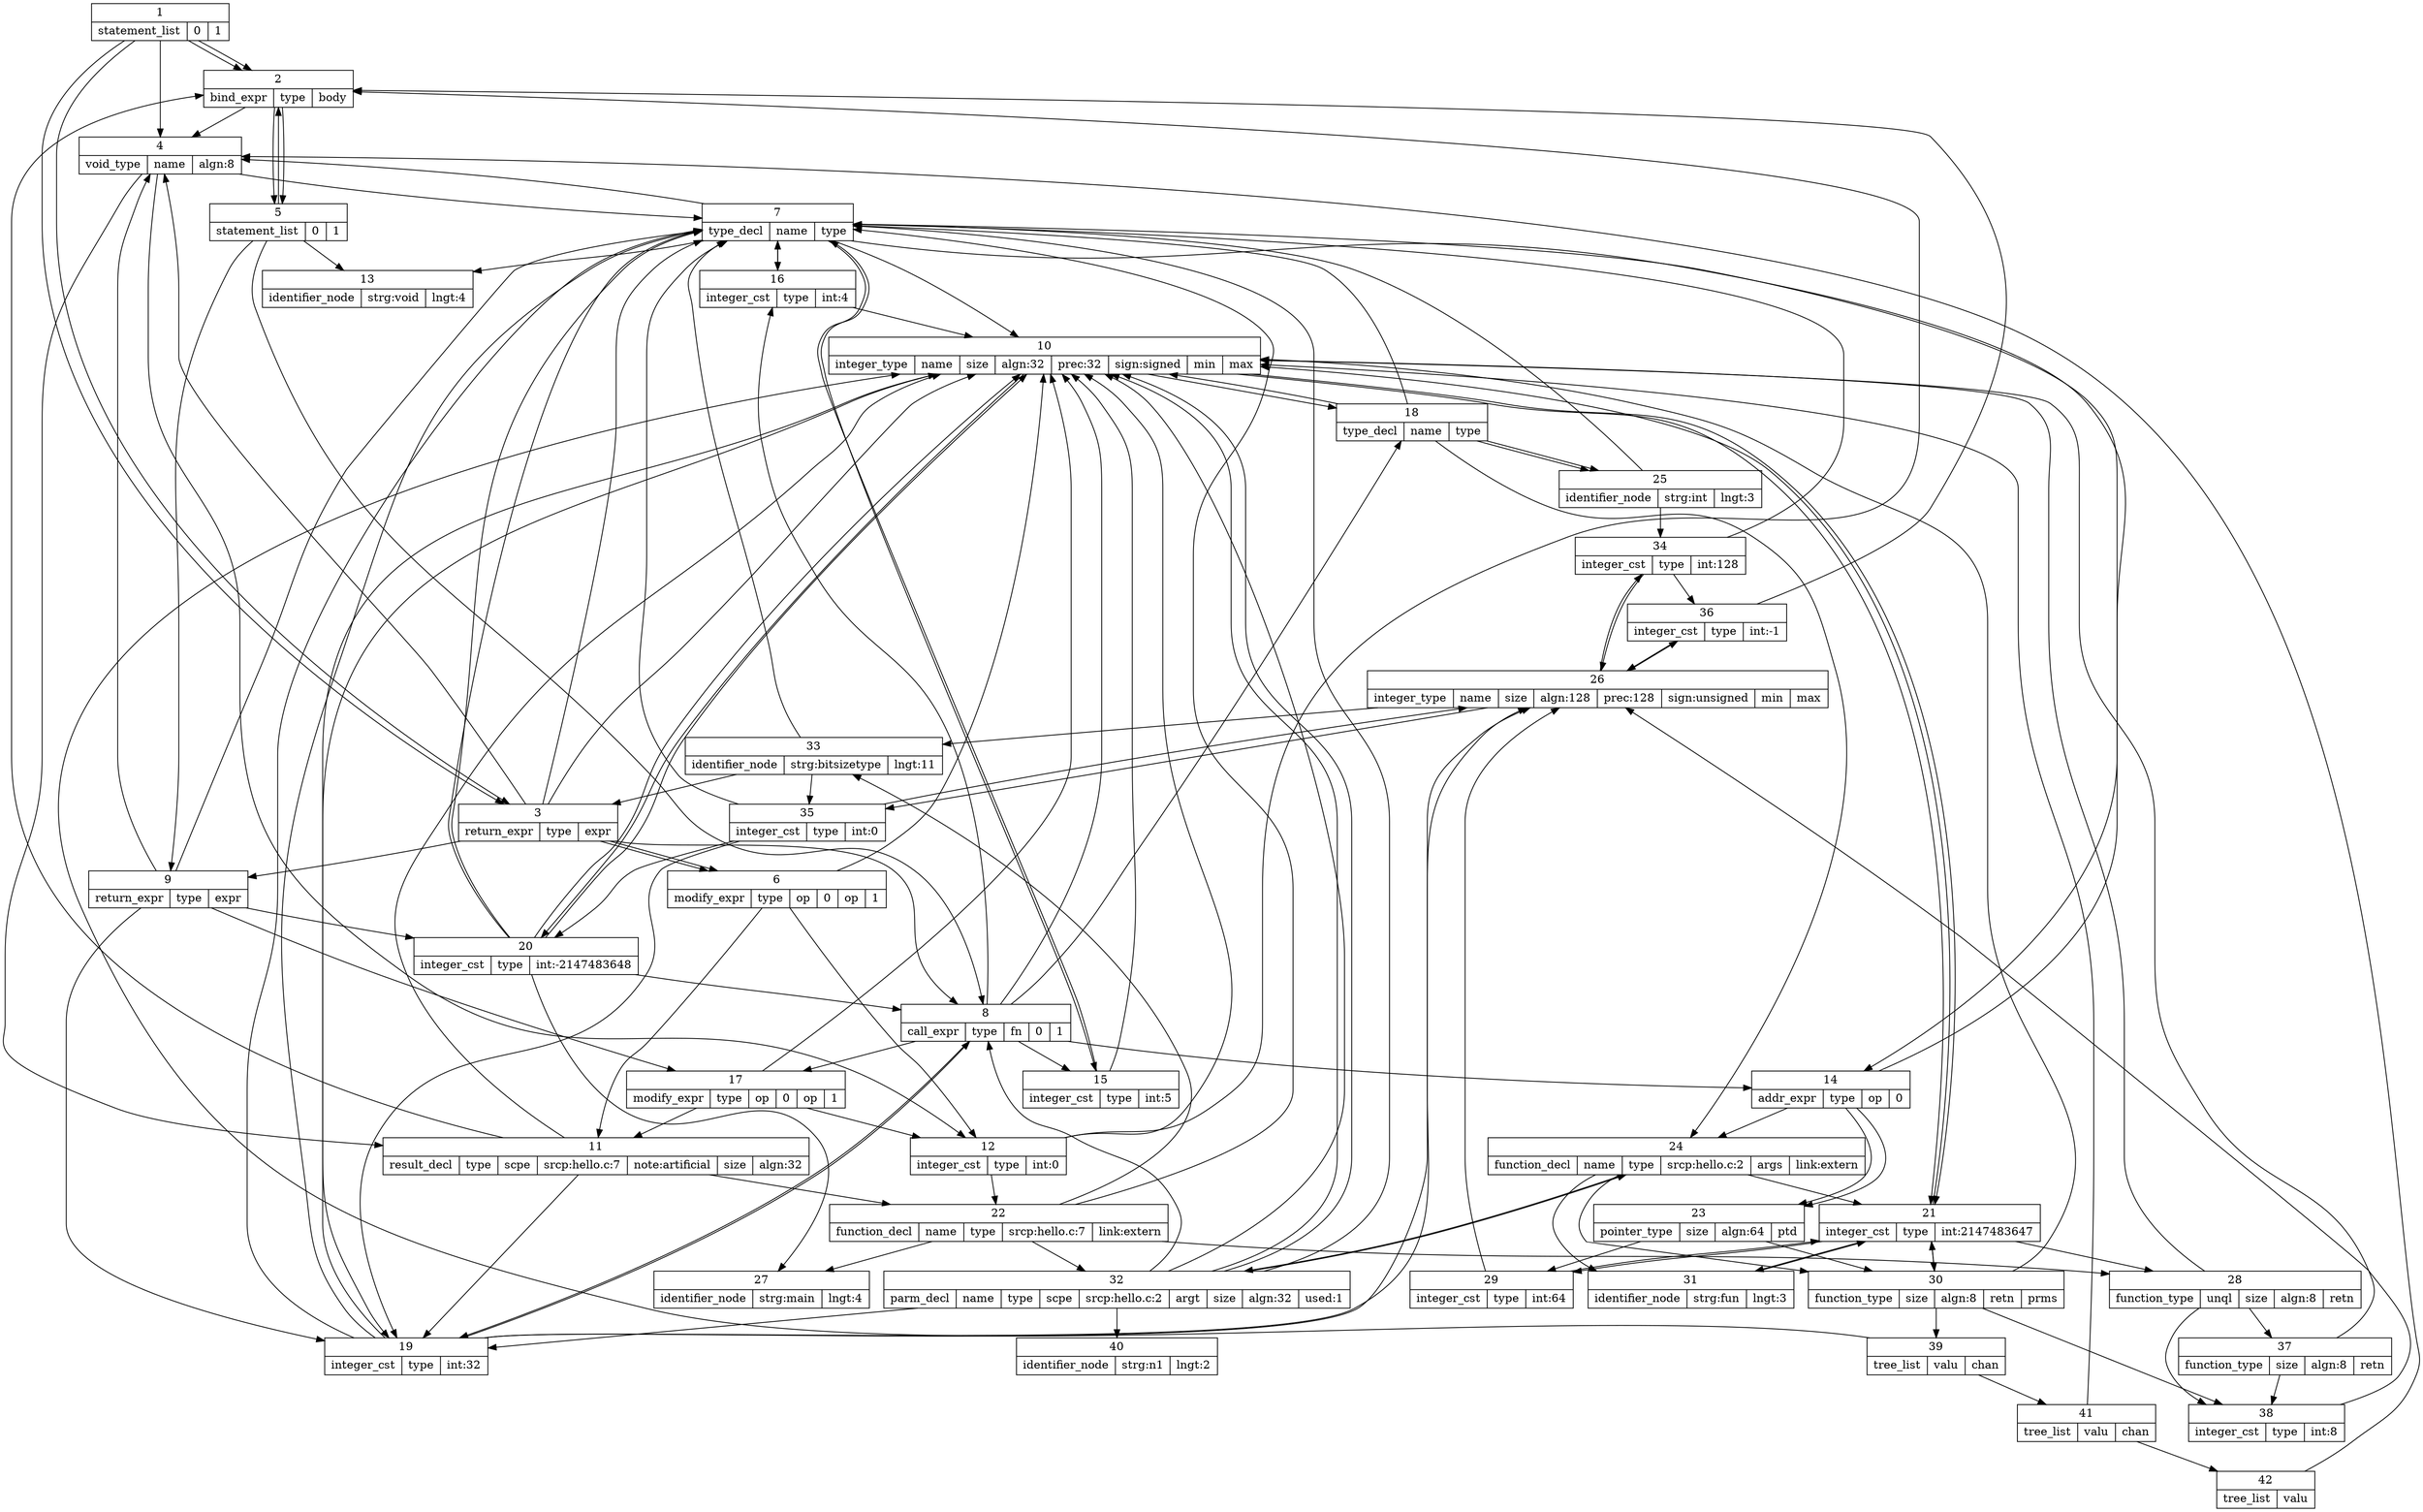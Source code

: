 digraph G {
 node [shape = record]; 
1 [label = "{1 | {bind_expr | type  | vars  | body }}"];
 1:type -> 2;
 1:vars -> 3;
 1:body -> 4; 
2 [label = "{2 | {void_type | name  | algn:8}}"];
 2:name -> 5; 
3 [label = "{3 | {var_decl | name  | type  | scpe  | srcp:hello.c:3 | init  | size  | algn:32 | used:1}}"];
 3:name -> 6;
 3:type -> 7;
 3:scpe -> 8;
 3:init -> 9;
 3:size -> 10; 
4 [label = "{4 | {statement_list | 0  | 1 }}"];
 4:0 -> 11;
 4:1 -> 12; 
5 [label = "{5 | {type_decl | name  | type }}"];
 5:name -> 13;
 5:type -> 2; 
6 [label = "{6 | {identifier_node | strg:temp | lngt:4}}"]; 
7 [label = "{7 | {integer_type | name  | size  | algn:32 | prec:32 | sign:signed | min  | max }}"];
 7:name -> 14;
 7:size -> 10;
 7:min -> 15;
 7:max -> 16; 
8 [label = "{8 | {function_decl | name  | type  | srcp:hello.c:2 | args  | link:extern}}"];
 8:name -> 17;
 8:type -> 18;
 8:args -> 19; 
9 [label = "{9 | {trunc_mod_expr | type  | op | 0  | op | 1 }}"];
 9:type -> 7;
 9:0 -> 20;
 9:1 -> 19; 
10 [label = "{10 | {integer_cst | type  | int:32}}"];
 10:type -> 21; 
11 [label = "{11 | {decl_expr | type }}"];
 11:type -> 2; 
12 [label = "{12 | {return_expr | type  | expr }}"];
 12:type -> 2;
 12:expr -> 22; 
13 [label = "{13 | {identifier_node | strg:void | lngt:4}}"]; 
14 [label = "{14 | {type_decl | name  | type }}"];
 14:name -> 23;
 14:type -> 7; 
15 [label = "{15 | {integer_cst | type  | int:-2147483648}}"];
 15:type -> 7; 
16 [label = "{16 | {integer_cst | type  | int:2147483647}}"];
 16:type -> 7; 
17 [label = "{17 | {identifier_node | strg:fun | lngt:3}}"]; 
18 [label = "{18 | {function_type | size  | algn:8 | retn  | prms }}"];
 18:size -> 24;
 18:retn -> 7;
 18:prms -> 25; 
19 [label = "{19 | {parm_decl | name  | type  | scpe  | srcp:hello.c:2 | argt  | size  | algn:32 | used:1}}"];
 19:name -> 26;
 19:type -> 7;
 19:scpe -> 8;
 19:argt -> 7;
 19:size -> 10; 
20 [label = "{20 | {parm_decl | name  | type  | scpe  | srcp:hello.c:2 | argt  | size  | algn:32 | used:1}}"];
 20:name -> 27;
 20:type -> 7;
 20:scpe -> 8;
 20:argt -> 7;
 20:size -> 10; 
21 [label = "{21 | {integer_type | name  | size  | algn:128 | prec:128 | sign:unsigned | min  | max }}"];
 21:name -> 28;
 21:size -> 29;
 21:min -> 30;
 21:max -> 31; 
22 [label = "{22 | {modify_expr | type  | op | 0  | op | 1 }}"];
 22:type -> 7;
 22:0 -> 32;
 22:1 -> 33; 
23 [label = "{23 | {identifier_node | strg:int | lngt:3}}"]; 
24 [label = "{24 | {integer_cst | type  | int:8}}"];
 24:type -> 21; 
25 [label = "{25 | {tree_list | valu  | chan }}"];
 25:valu -> 7;
 25:chan -> 34; 
26 [label = "{26 | {identifier_node | strg:n1 | lngt:2}}"]; 
27 [label = "{27 | {identifier_node | strg:n2 | lngt:2}}"]; 
28 [label = "{28 | {identifier_node | strg:bitsizetype | lngt:11}}"]; 
29 [label = "{29 | {integer_cst | type  | int:128}}"];
 29:type -> 21; 
30 [label = "{30 | {integer_cst | type  | int:0}}"];
 30:type -> 21; 
31 [label = "{31 | {integer_cst | type  | int:-1}}"];
 31:type -> 21; 
32 [label = "{32 | {result_decl | type  | scpe  | srcp:hello.c:2 | note:artificial | size  | algn:32}}"];
 32:type -> 7;
 32:scpe -> 8;
 32:size -> 10; 
33 [label = "{33 | {plus_expr | type  | op | 0  | op | 1 }}"];
 33:type -> 7;
 33:0 -> 35;
 33:1 -> 3; 
34 [label = "{34 | {tree_list | valu  | chan }}"];
 34:valu -> 7;
 34:chan -> 36; 
35 [label = "{35 | {mult_expr | type  | op | 0  | op | 1 }}"];
 35:type -> 7;
 35:0 -> 20;
 35:1 -> 19; 
36 [label = "{36 | {tree_list | valu }}"];
 36:valu -> 2; 
1 [label = "{1 | {statement_list | 0  | 1 }}"];
 1:0 -> 2;
 1:1 -> 3; 
2 [label = "{2 | {bind_expr | type  | body }}"];
 2:type -> 4;
 2:body -> 5; 
3 [label = "{3 | {return_expr | type  | expr }}"];
 3:type -> 4;
 3:expr -> 6; 
4 [label = "{4 | {void_type | name  | algn:8}}"];
 4:name -> 7; 
5 [label = "{5 | {statement_list | 0  | 1 }}"];
 5:0 -> 8;
 5:1 -> 9; 
6 [label = "{6 | {modify_expr | type  | op | 0  | op | 1 }}"];
 6:type -> 10;
 6:0 -> 11;
 6:1 -> 12; 
7 [label = "{7 | {type_decl | name  | type }}"];
 7:name -> 13;
 7:type -> 4; 
8 [label = "{8 | {call_expr | type  | fn  | 0  | 1 }}"];
 8:type -> 10;
 8:fn -> 14;
 8:0 -> 15;
 8:1 -> 16; 
9 [label = "{9 | {return_expr | type  | expr }}"];
 9:type -> 4;
 9:expr -> 17; 
10 [label = "{10 | {integer_type | name  | size  | algn:32 | prec:32 | sign:signed | min  | max }}"];
 10:name -> 18;
 10:size -> 19;
 10:min -> 20;
 10:max -> 21; 
11 [label = "{11 | {result_decl | type  | scpe  | srcp:hello.c:7 | note:artificial | size  | algn:32}}"];
 11:type -> 10;
 11:scpe -> 22;
 11:size -> 19; 
12 [label = "{12 | {integer_cst | type  | int:0}}"];
 12:type -> 10; 
13 [label = "{13 | {identifier_node | strg:void | lngt:4}}"]; 
14 [label = "{14 | {addr_expr | type  | op | 0 }}"];
 14:type -> 23;
 14:0 -> 24; 
15 [label = "{15 | {integer_cst | type  | int:5}}"];
 15:type -> 10; 
16 [label = "{16 | {integer_cst | type  | int:4}}"];
 16:type -> 10; 
17 [label = "{17 | {modify_expr | type  | op | 0  | op | 1 }}"];
 17:type -> 10;
 17:0 -> 11;
 17:1 -> 12; 
18 [label = "{18 | {type_decl | name  | type }}"];
 18:name -> 25;
 18:type -> 10; 
19 [label = "{19 | {integer_cst | type  | int:32}}"];
 19:type -> 26; 
20 [label = "{20 | {integer_cst | type  | int:-2147483648}}"];
 20:type -> 10; 
21 [label = "{21 | {integer_cst | type  | int:2147483647}}"];
 21:type -> 10; 
22 [label = "{22 | {function_decl | name  | type  | srcp:hello.c:7 | link:extern}}"];
 22:name -> 27;
 22:type -> 28; 
23 [label = "{23 | {pointer_type | size  | algn:64 | ptd }}"];
 23:size -> 29;
 23:ptd -> 30; 
24 [label = "{24 | {function_decl | name  | type  | srcp:hello.c:2 | args  | link:extern}}"];
 24:name -> 31;
 24:type -> 30;
 24:args -> 32; 
25 [label = "{25 | {identifier_node | strg:int | lngt:3}}"]; 
26 [label = "{26 | {integer_type | name  | size  | algn:128 | prec:128 | sign:unsigned | min  | max }}"];
 26:name -> 33;
 26:size -> 34;
 26:min -> 35;
 26:max -> 36; 
27 [label = "{27 | {identifier_node | strg:main | lngt:4}}"]; 
28 [label = "{28 | {function_type | unql  | size  | algn:8 | retn }}"];
 28:unql -> 37;
 28:size -> 38;
 28:retn -> 10; 
29 [label = "{29 | {integer_cst | type  | int:64}}"];
 29:type -> 26; 
30 [label = "{30 | {function_type | size  | algn:8 | retn  | prms }}"];
 30:size -> 38;
 30:retn -> 10;
 30:prms -> 39; 
31 [label = "{31 | {identifier_node | strg:fun | lngt:3}}"]; 
32 [label = "{32 | {parm_decl | name  | type  | scpe  | srcp:hello.c:2 | argt  | size  | algn:32 | used:1}}"];
 32:name -> 40;
 32:type -> 10;
 32:scpe -> 24;
 32:argt -> 10;
 32:size -> 19; 
33 [label = "{33 | {identifier_node | strg:bitsizetype | lngt:11}}"]; 
34 [label = "{34 | {integer_cst | type  | int:128}}"];
 34:type -> 26; 
35 [label = "{35 | {integer_cst | type  | int:0}}"];
 35:type -> 26; 
36 [label = "{36 | {integer_cst | type  | int:-1}}"];
 36:type -> 26; 
37 [label = "{37 | {function_type | size  | algn:8 | retn }}"];
 37:size -> 38;
 37:retn -> 10; 
38 [label = "{38 | {integer_cst | type  | int:8}}"];
 38:type -> 26; 
39 [label = "{39 | {tree_list | valu  | chan }}"];
 39:valu -> 10;
 39:chan -> 41; 
40 [label = "{40 | {identifier_node | strg:n1 | lngt:2}}"]; 
41 [label = "{41 | {tree_list | valu  | chan }}"];
 41:valu -> 10;
 41:chan -> 42; 
42 [label = "{42 | {tree_list | valu }}"];
 42:valu -> 4;
}

